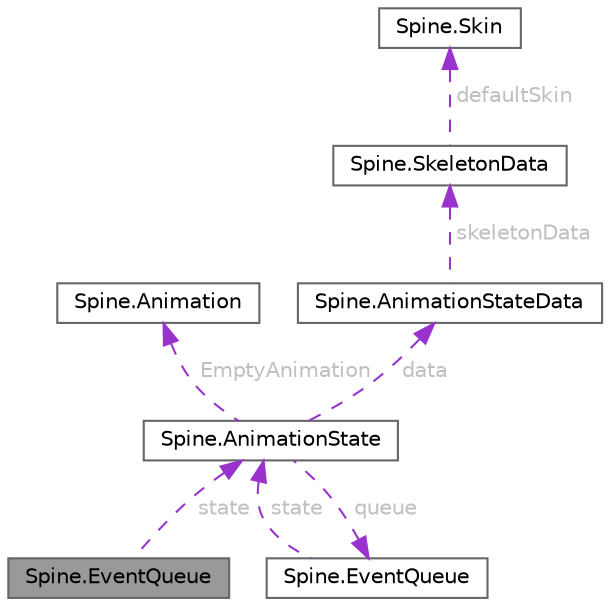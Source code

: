digraph "Spine.EventQueue"
{
 // LATEX_PDF_SIZE
  bgcolor="transparent";
  edge [fontname=Helvetica,fontsize=10,labelfontname=Helvetica,labelfontsize=10];
  node [fontname=Helvetica,fontsize=10,shape=box,height=0.2,width=0.4];
  Node1 [id="Node000001",label="Spine.EventQueue",height=0.2,width=0.4,color="gray40", fillcolor="grey60", style="filled", fontcolor="black",tooltip=" "];
  Node2 -> Node1 [id="edge1_Node000001_Node000002",dir="back",color="darkorchid3",style="dashed",tooltip=" ",label=" state",fontcolor="grey" ];
  Node2 [id="Node000002",label="Spine.AnimationState",height=0.2,width=0.4,color="gray40", fillcolor="white", style="filled",URL="$class_spine_1_1_animation_state.html",tooltip=" "];
  Node3 -> Node2 [id="edge2_Node000002_Node000003",dir="back",color="darkorchid3",style="dashed",tooltip=" ",label=" EmptyAnimation",fontcolor="grey" ];
  Node3 [id="Node000003",label="Spine.Animation",height=0.2,width=0.4,color="gray40", fillcolor="white", style="filled",URL="$class_spine_1_1_animation.html",tooltip="Stores a list of timelines to animate a skeleton's pose over time."];
  Node4 -> Node2 [id="edge3_Node000002_Node000004",dir="back",color="darkorchid3",style="dashed",tooltip=" ",label=" data",fontcolor="grey" ];
  Node4 [id="Node000004",label="Spine.AnimationStateData",height=0.2,width=0.4,color="gray40", fillcolor="white", style="filled",URL="$class_spine_1_1_animation_state_data.html",tooltip="Stores mix (crossfade) durations to be applied when AnimationState animations are changed."];
  Node5 -> Node4 [id="edge4_Node000004_Node000005",dir="back",color="darkorchid3",style="dashed",tooltip=" ",label=" skeletonData",fontcolor="grey" ];
  Node5 [id="Node000005",label="Spine.SkeletonData",height=0.2,width=0.4,color="gray40", fillcolor="white", style="filled",URL="$class_spine_1_1_skeleton_data.html",tooltip="Stores the setup pose and all of the stateless data for a skeleton."];
  Node6 -> Node5 [id="edge5_Node000005_Node000006",dir="back",color="darkorchid3",style="dashed",tooltip=" ",label=" defaultSkin",fontcolor="grey" ];
  Node6 [id="Node000006",label="Spine.Skin",height=0.2,width=0.4,color="gray40", fillcolor="white", style="filled",URL="$class_spine_1_1_skin.html",tooltip="Stores attachments by slot index and attachment name."];
  Node7 -> Node2 [id="edge6_Node000002_Node000007",dir="back",color="darkorchid3",style="dashed",tooltip=" ",label=" queue",fontcolor="grey" ];
  Node7 [id="Node000007",label="Spine.EventQueue",height=0.2,width=0.4,color="gray40", fillcolor="white", style="filled",URL="$class_spine_1_1_event_queue.html",tooltip=" "];
  Node2 -> Node7 [id="edge7_Node000007_Node000002",dir="back",color="darkorchid3",style="dashed",tooltip=" ",label=" state",fontcolor="grey" ];
}
